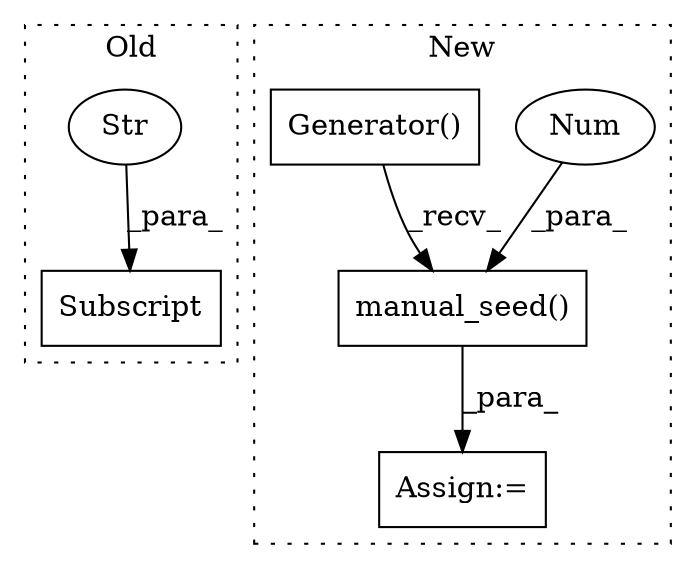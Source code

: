 digraph G {
subgraph cluster0 {
1 [label="Subscript" a="63" s="10374,0" l="16,0" shape="box"];
4 [label="Str" a="66" s="10381" l="8" shape="ellipse"];
label = "Old";
style="dotted";
}
subgraph cluster1 {
2 [label="manual_seed()" a="75" s="11902,11946" l="43,1" shape="box"];
3 [label="Num" a="76" s="11945" l="1" shape="ellipse"];
5 [label="Assign:=" a="68" s="11899" l="3" shape="box"];
6 [label="Generator()" a="75" s="11902" l="30" shape="box"];
label = "New";
style="dotted";
}
2 -> 5 [label="_para_"];
3 -> 2 [label="_para_"];
4 -> 1 [label="_para_"];
6 -> 2 [label="_recv_"];
}